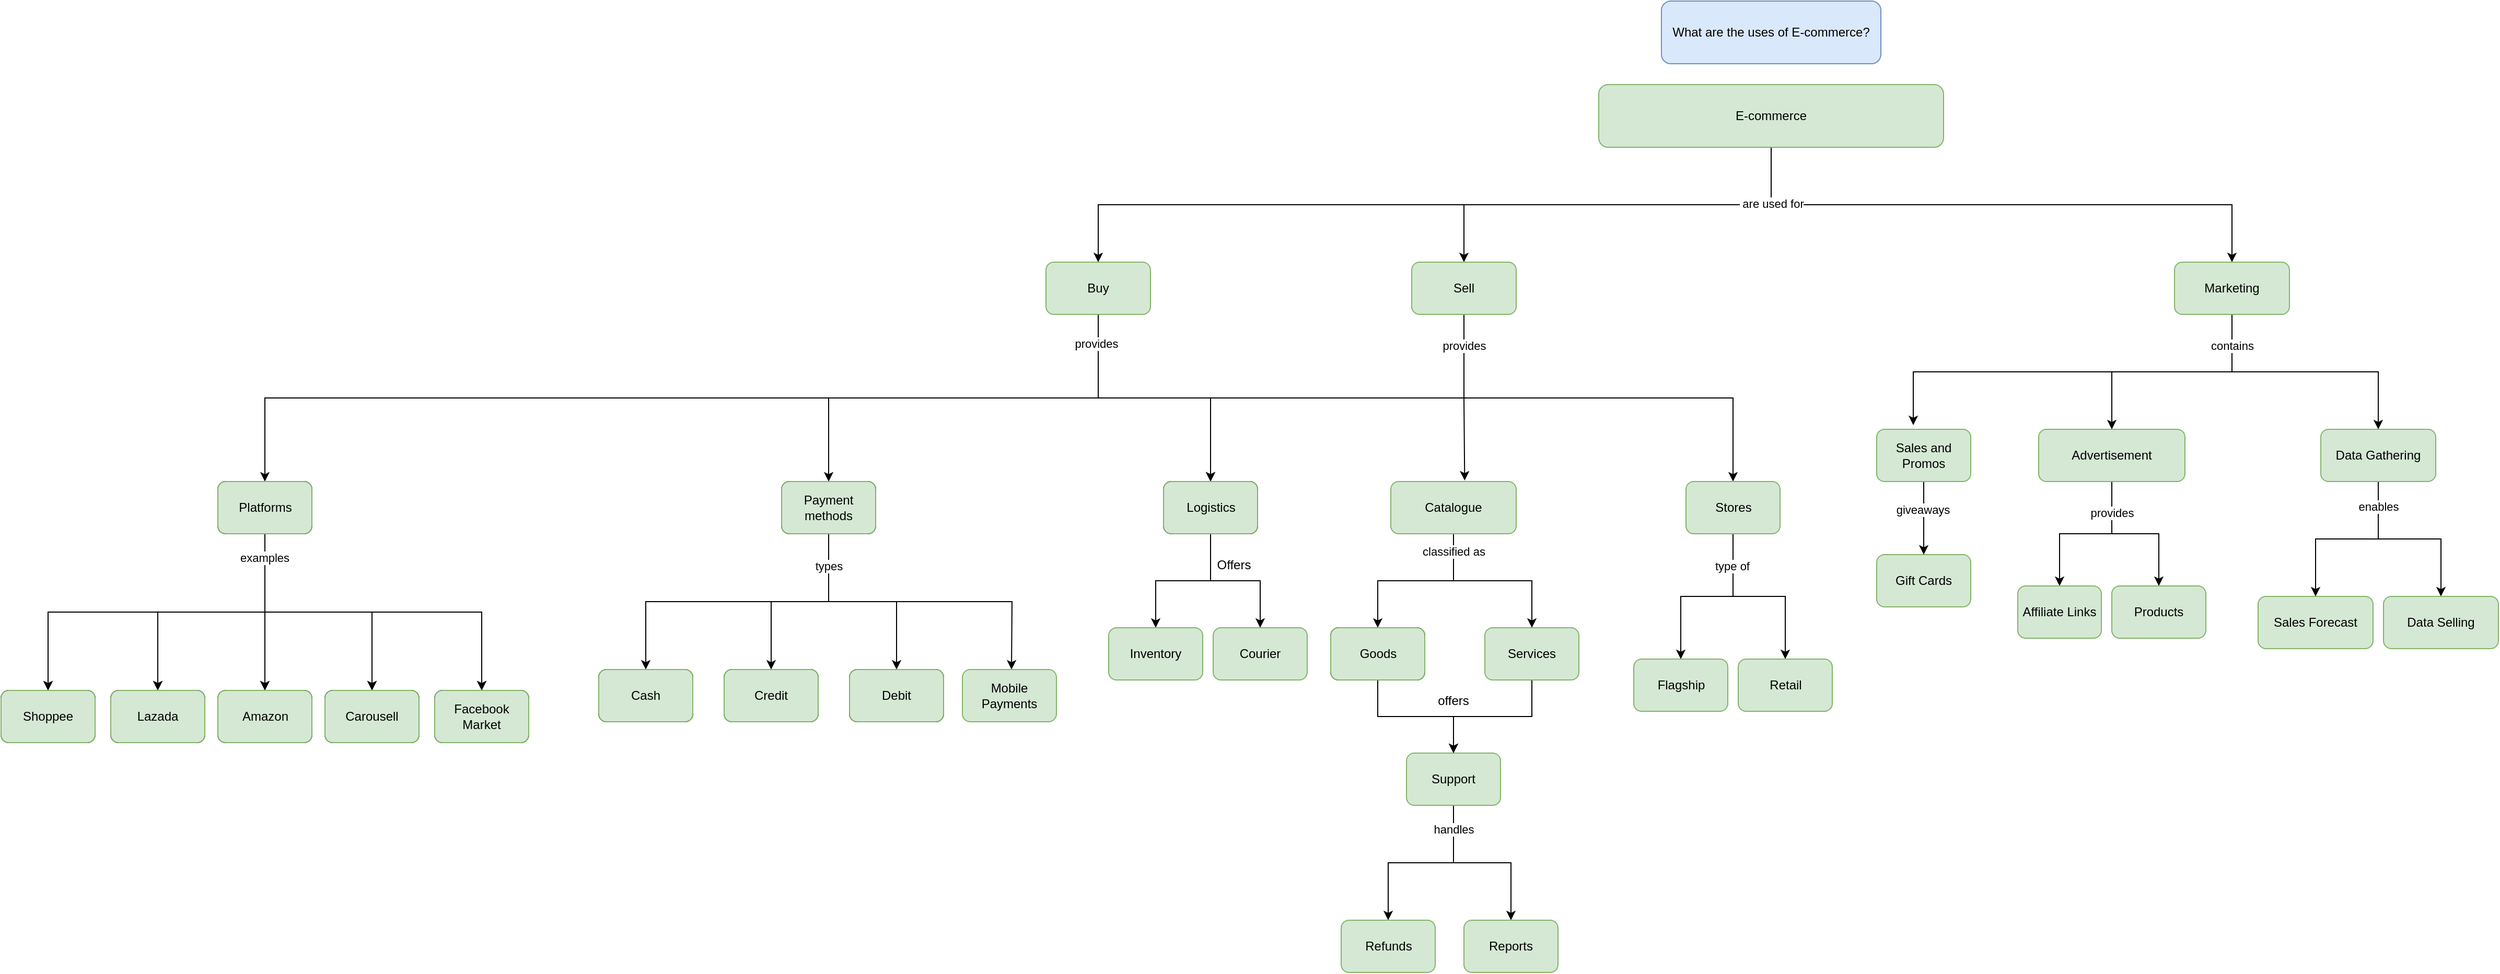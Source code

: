 <mxfile version="14.9.3" type="device"><diagram id="PPUluuGB2yNzotG8Wad5" name="Page-1"><mxGraphModel dx="2885" dy="1762" grid="1" gridSize="10" guides="1" tooltips="1" connect="1" arrows="1" fold="1" page="1" pageScale="1" pageWidth="850" pageHeight="1100" math="0" shadow="0"><root><mxCell id="0"/><mxCell id="1" parent="0"/><mxCell id="Sg4FFIwBNSSEdfYR-wkr-79" style="edgeStyle=orthogonalEdgeStyle;rounded=0;orthogonalLoop=1;jettySize=auto;html=1;exitX=0.5;exitY=1;exitDx=0;exitDy=0;entryX=0.5;entryY=0;entryDx=0;entryDy=0;" parent="1" source="gLAMrs0SFJOTRWnwkKbr-1" target="Sg4FFIwBNSSEdfYR-wkr-2" edge="1"><mxGeometry relative="1" as="geometry"/></mxCell><mxCell id="Sg4FFIwBNSSEdfYR-wkr-80" style="edgeStyle=orthogonalEdgeStyle;rounded=0;orthogonalLoop=1;jettySize=auto;html=1;exitX=0.5;exitY=1;exitDx=0;exitDy=0;entryX=0.5;entryY=0;entryDx=0;entryDy=0;" parent="1" source="gLAMrs0SFJOTRWnwkKbr-1" target="Sg4FFIwBNSSEdfYR-wkr-4" edge="1"><mxGeometry relative="1" as="geometry"/></mxCell><mxCell id="Sg4FFIwBNSSEdfYR-wkr-81" style="edgeStyle=orthogonalEdgeStyle;rounded=0;orthogonalLoop=1;jettySize=auto;html=1;exitX=0.5;exitY=1;exitDx=0;exitDy=0;entryX=0.5;entryY=0;entryDx=0;entryDy=0;" parent="1" source="gLAMrs0SFJOTRWnwkKbr-1" target="gLAMrs0SFJOTRWnwkKbr-2" edge="1"><mxGeometry relative="1" as="geometry"/></mxCell><mxCell id="Sg4FFIwBNSSEdfYR-wkr-84" value="&amp;nbsp;are used for" style="edgeLabel;html=1;align=center;verticalAlign=middle;resizable=0;points=[];" parent="Sg4FFIwBNSSEdfYR-wkr-81" vertex="1" connectable="0"><mxGeometry x="-0.857" relative="1" as="geometry"><mxPoint as="offset"/></mxGeometry></mxCell><mxCell id="gLAMrs0SFJOTRWnwkKbr-1" value="E-commerce" style="rounded=1;whiteSpace=wrap;html=1;fillColor=#d5e8d4;strokeColor=#82b366;" parent="1" vertex="1"><mxGeometry x="489" y="20" width="330" height="60" as="geometry"/></mxCell><mxCell id="Sg4FFIwBNSSEdfYR-wkr-57" style="edgeStyle=orthogonalEdgeStyle;rounded=0;orthogonalLoop=1;jettySize=auto;html=1;exitX=0.5;exitY=1;exitDx=0;exitDy=0;entryX=0.5;entryY=0;entryDx=0;entryDy=0;" parent="1" source="gLAMrs0SFJOTRWnwkKbr-2" target="Sg4FFIwBNSSEdfYR-wkr-8" edge="1"><mxGeometry relative="1" as="geometry"/></mxCell><mxCell id="Sg4FFIwBNSSEdfYR-wkr-58" style="edgeStyle=orthogonalEdgeStyle;rounded=0;orthogonalLoop=1;jettySize=auto;html=1;exitX=0.5;exitY=1;exitDx=0;exitDy=0;entryX=0.5;entryY=0;entryDx=0;entryDy=0;" parent="1" source="gLAMrs0SFJOTRWnwkKbr-2" target="Sg4FFIwBNSSEdfYR-wkr-20" edge="1"><mxGeometry relative="1" as="geometry"/></mxCell><mxCell id="Sg4FFIwBNSSEdfYR-wkr-129" value="provides" style="edgeLabel;html=1;align=center;verticalAlign=middle;resizable=0;points=[];" parent="Sg4FFIwBNSSEdfYR-wkr-58" vertex="1" connectable="0"><mxGeometry x="-0.79" y="-2" relative="1" as="geometry"><mxPoint as="offset"/></mxGeometry></mxCell><mxCell id="gLAMrs0SFJOTRWnwkKbr-2" value="Buy" style="rounded=1;whiteSpace=wrap;html=1;fillColor=#d5e8d4;strokeColor=#82b366;" parent="1" vertex="1"><mxGeometry x="-40" y="190" width="100" height="50" as="geometry"/></mxCell><mxCell id="Sg4FFIwBNSSEdfYR-wkr-54" style="edgeStyle=orthogonalEdgeStyle;rounded=0;orthogonalLoop=1;jettySize=auto;html=1;exitX=0.5;exitY=1;exitDx=0;exitDy=0;entryX=0.5;entryY=0;entryDx=0;entryDy=0;" parent="1" source="Sg4FFIwBNSSEdfYR-wkr-2" target="Sg4FFIwBNSSEdfYR-wkr-21" edge="1"><mxGeometry relative="1" as="geometry"/></mxCell><mxCell id="Sg4FFIwBNSSEdfYR-wkr-55" style="edgeStyle=orthogonalEdgeStyle;rounded=0;orthogonalLoop=1;jettySize=auto;html=1;exitX=0.5;exitY=1;exitDx=0;exitDy=0;entryX=0.589;entryY=-0.02;entryDx=0;entryDy=0;entryPerimeter=0;" parent="1" source="Sg4FFIwBNSSEdfYR-wkr-2" target="Sg4FFIwBNSSEdfYR-wkr-14" edge="1"><mxGeometry relative="1" as="geometry"/></mxCell><mxCell id="Sg4FFIwBNSSEdfYR-wkr-56" style="edgeStyle=orthogonalEdgeStyle;rounded=0;orthogonalLoop=1;jettySize=auto;html=1;exitX=0.5;exitY=1;exitDx=0;exitDy=0;entryX=0.5;entryY=0;entryDx=0;entryDy=0;" parent="1" source="Sg4FFIwBNSSEdfYR-wkr-2" target="Sg4FFIwBNSSEdfYR-wkr-20" edge="1"><mxGeometry relative="1" as="geometry"/></mxCell><mxCell id="Sg4FFIwBNSSEdfYR-wkr-71" style="edgeStyle=orthogonalEdgeStyle;rounded=0;orthogonalLoop=1;jettySize=auto;html=1;exitX=0.5;exitY=1;exitDx=0;exitDy=0;entryX=0.5;entryY=0;entryDx=0;entryDy=0;" parent="1" source="Sg4FFIwBNSSEdfYR-wkr-2" target="Sg4FFIwBNSSEdfYR-wkr-23" edge="1"><mxGeometry relative="1" as="geometry"/></mxCell><mxCell id="Sg4FFIwBNSSEdfYR-wkr-130" value="provides" style="edgeLabel;html=1;align=center;verticalAlign=middle;resizable=0;points=[];" parent="Sg4FFIwBNSSEdfYR-wkr-71" vertex="1" connectable="0"><mxGeometry x="-0.962" y="1" relative="1" as="geometry"><mxPoint x="-1" y="5" as="offset"/></mxGeometry></mxCell><mxCell id="Sg4FFIwBNSSEdfYR-wkr-2" value="Sell" style="rounded=1;whiteSpace=wrap;html=1;fillColor=#d5e8d4;strokeColor=#82b366;" parent="1" vertex="1"><mxGeometry x="310" y="190" width="100" height="50" as="geometry"/></mxCell><mxCell id="Sg4FFIwBNSSEdfYR-wkr-46" style="edgeStyle=orthogonalEdgeStyle;rounded=0;orthogonalLoop=1;jettySize=auto;html=1;exitX=0.5;exitY=1;exitDx=0;exitDy=0;entryX=0.5;entryY=0;entryDx=0;entryDy=0;entryPerimeter=0;" parent="1" source="Sg4FFIwBNSSEdfYR-wkr-3" target="Sg4FFIwBNSSEdfYR-wkr-37" edge="1"><mxGeometry relative="1" as="geometry"><Array as="points"><mxPoint x="980" y="450"/><mxPoint x="1025" y="450"/><mxPoint x="1025" y="500"/></Array></mxGeometry></mxCell><mxCell id="Sg4FFIwBNSSEdfYR-wkr-86" style="edgeStyle=orthogonalEdgeStyle;rounded=0;orthogonalLoop=1;jettySize=auto;html=1;exitX=0.5;exitY=1;exitDx=0;exitDy=0;entryX=0.5;entryY=0;entryDx=0;entryDy=0;" parent="1" source="Sg4FFIwBNSSEdfYR-wkr-3" target="Sg4FFIwBNSSEdfYR-wkr-22" edge="1"><mxGeometry relative="1" as="geometry"/></mxCell><mxCell id="Sg4FFIwBNSSEdfYR-wkr-91" value="provides&lt;br&gt;" style="edgeLabel;html=1;align=center;verticalAlign=middle;resizable=0;points=[];" parent="Sg4FFIwBNSSEdfYR-wkr-86" vertex="1" connectable="0"><mxGeometry x="-0.456" relative="1" as="geometry"><mxPoint y="-11" as="offset"/></mxGeometry></mxCell><mxCell id="Sg4FFIwBNSSEdfYR-wkr-3" value="Advertisement" style="rounded=1;whiteSpace=wrap;html=1;fillColor=#d5e8d4;strokeColor=#82b366;" parent="1" vertex="1"><mxGeometry x="910" y="350" width="140" height="50" as="geometry"/></mxCell><mxCell id="Sg4FFIwBNSSEdfYR-wkr-49" style="edgeStyle=orthogonalEdgeStyle;rounded=0;orthogonalLoop=1;jettySize=auto;html=1;exitX=0.5;exitY=1;exitDx=0;exitDy=0;entryX=0.389;entryY=-0.08;entryDx=0;entryDy=0;entryPerimeter=0;" parent="1" source="Sg4FFIwBNSSEdfYR-wkr-4" target="Sg4FFIwBNSSEdfYR-wkr-17" edge="1"><mxGeometry relative="1" as="geometry"><Array as="points"><mxPoint x="1095" y="295"/><mxPoint x="790" y="295"/></Array></mxGeometry></mxCell><mxCell id="Sg4FFIwBNSSEdfYR-wkr-87" style="edgeStyle=orthogonalEdgeStyle;rounded=0;orthogonalLoop=1;jettySize=auto;html=1;exitX=0.5;exitY=1;exitDx=0;exitDy=0;" parent="1" source="Sg4FFIwBNSSEdfYR-wkr-4" target="Sg4FFIwBNSSEdfYR-wkr-6" edge="1"><mxGeometry relative="1" as="geometry"/></mxCell><mxCell id="Sg4FFIwBNSSEdfYR-wkr-88" style="edgeStyle=orthogonalEdgeStyle;rounded=0;orthogonalLoop=1;jettySize=auto;html=1;exitX=0.5;exitY=1;exitDx=0;exitDy=0;" parent="1" source="Sg4FFIwBNSSEdfYR-wkr-4" target="Sg4FFIwBNSSEdfYR-wkr-3" edge="1"><mxGeometry relative="1" as="geometry"/></mxCell><mxCell id="Sg4FFIwBNSSEdfYR-wkr-89" value="contains" style="edgeLabel;html=1;align=center;verticalAlign=middle;resizable=0;points=[];" parent="Sg4FFIwBNSSEdfYR-wkr-88" vertex="1" connectable="0"><mxGeometry x="-0.681" y="1" relative="1" as="geometry"><mxPoint x="-1" y="-6" as="offset"/></mxGeometry></mxCell><mxCell id="Sg4FFIwBNSSEdfYR-wkr-4" value="Marketing" style="rounded=1;whiteSpace=wrap;html=1;fillColor=#d5e8d4;strokeColor=#82b366;" parent="1" vertex="1"><mxGeometry x="1040" y="190" width="110" height="50" as="geometry"/></mxCell><mxCell id="Sg4FFIwBNSSEdfYR-wkr-5" value="Sales Forecast" style="rounded=1;whiteSpace=wrap;html=1;fillColor=#d5e8d4;strokeColor=#82b366;" parent="1" vertex="1"><mxGeometry x="1120" y="510" width="110" height="50" as="geometry"/></mxCell><mxCell id="Sg4FFIwBNSSEdfYR-wkr-47" style="edgeStyle=orthogonalEdgeStyle;rounded=0;orthogonalLoop=1;jettySize=auto;html=1;exitX=0.5;exitY=1;exitDx=0;exitDy=0;entryX=0.5;entryY=0;entryDx=0;entryDy=0;" parent="1" source="Sg4FFIwBNSSEdfYR-wkr-6" target="Sg4FFIwBNSSEdfYR-wkr-5" edge="1"><mxGeometry relative="1" as="geometry"/></mxCell><mxCell id="Sg4FFIwBNSSEdfYR-wkr-48" style="edgeStyle=orthogonalEdgeStyle;rounded=0;orthogonalLoop=1;jettySize=auto;html=1;exitX=0.5;exitY=1;exitDx=0;exitDy=0;entryX=0.5;entryY=0;entryDx=0;entryDy=0;" parent="1" source="Sg4FFIwBNSSEdfYR-wkr-6" target="Sg4FFIwBNSSEdfYR-wkr-38" edge="1"><mxGeometry relative="1" as="geometry"/></mxCell><mxCell id="Sg4FFIwBNSSEdfYR-wkr-90" value="enables" style="edgeLabel;html=1;align=center;verticalAlign=middle;resizable=0;points=[];" parent="Sg4FFIwBNSSEdfYR-wkr-48" vertex="1" connectable="0"><mxGeometry x="-0.583" y="1" relative="1" as="geometry"><mxPoint x="-1" y="-12" as="offset"/></mxGeometry></mxCell><mxCell id="Sg4FFIwBNSSEdfYR-wkr-6" value="Data Gathering&lt;br&gt;" style="rounded=1;whiteSpace=wrap;html=1;fillColor=#d5e8d4;strokeColor=#82b366;" parent="1" vertex="1"><mxGeometry x="1180" y="350" width="110" height="50" as="geometry"/></mxCell><mxCell id="Sg4FFIwBNSSEdfYR-wkr-59" style="edgeStyle=orthogonalEdgeStyle;rounded=0;orthogonalLoop=1;jettySize=auto;html=1;exitX=0.5;exitY=1;exitDx=0;exitDy=0;entryX=0.5;entryY=0;entryDx=0;entryDy=0;" parent="1" source="Sg4FFIwBNSSEdfYR-wkr-8" target="Sg4FFIwBNSSEdfYR-wkr-9" edge="1"><mxGeometry relative="1" as="geometry"/></mxCell><mxCell id="Sg4FFIwBNSSEdfYR-wkr-60" style="edgeStyle=orthogonalEdgeStyle;rounded=0;orthogonalLoop=1;jettySize=auto;html=1;exitX=0.5;exitY=1;exitDx=0;exitDy=0;entryX=0.5;entryY=0;entryDx=0;entryDy=0;" parent="1" source="Sg4FFIwBNSSEdfYR-wkr-8" target="Sg4FFIwBNSSEdfYR-wkr-10" edge="1"><mxGeometry relative="1" as="geometry"/></mxCell><mxCell id="Sg4FFIwBNSSEdfYR-wkr-61" style="edgeStyle=orthogonalEdgeStyle;rounded=0;orthogonalLoop=1;jettySize=auto;html=1;exitX=0.5;exitY=1;exitDx=0;exitDy=0;entryX=0.5;entryY=0;entryDx=0;entryDy=0;" parent="1" source="Sg4FFIwBNSSEdfYR-wkr-8" target="Sg4FFIwBNSSEdfYR-wkr-11" edge="1"><mxGeometry relative="1" as="geometry"/></mxCell><mxCell id="Sg4FFIwBNSSEdfYR-wkr-62" style="edgeStyle=orthogonalEdgeStyle;rounded=0;orthogonalLoop=1;jettySize=auto;html=1;exitX=0.5;exitY=1;exitDx=0;exitDy=0;entryX=0.5;entryY=0;entryDx=0;entryDy=0;" parent="1" source="Sg4FFIwBNSSEdfYR-wkr-8" edge="1"><mxGeometry relative="1" as="geometry"><mxPoint x="-73" y="580" as="targetPoint"/></mxGeometry></mxCell><mxCell id="Sg4FFIwBNSSEdfYR-wkr-132" value="types" style="edgeLabel;html=1;align=center;verticalAlign=middle;resizable=0;points=[];" parent="Sg4FFIwBNSSEdfYR-wkr-62" vertex="1" connectable="0"><mxGeometry x="-0.866" y="-2" relative="1" as="geometry"><mxPoint x="2" y="10" as="offset"/></mxGeometry></mxCell><mxCell id="Sg4FFIwBNSSEdfYR-wkr-8" value="Payment methods" style="rounded=1;whiteSpace=wrap;html=1;" parent="1" vertex="1"><mxGeometry x="-293" y="400" width="90" height="50" as="geometry"/></mxCell><mxCell id="Sg4FFIwBNSSEdfYR-wkr-9" value="Cash" style="rounded=1;whiteSpace=wrap;html=1;" parent="1" vertex="1"><mxGeometry x="-468" y="580" width="90" height="50" as="geometry"/></mxCell><mxCell id="Sg4FFIwBNSSEdfYR-wkr-10" value="Credit" style="rounded=1;whiteSpace=wrap;html=1;" parent="1" vertex="1"><mxGeometry x="-348" y="580" width="90" height="50" as="geometry"/></mxCell><mxCell id="Sg4FFIwBNSSEdfYR-wkr-11" value="Debit&lt;br&gt;" style="rounded=1;whiteSpace=wrap;html=1;" parent="1" vertex="1"><mxGeometry x="-228" y="580" width="90" height="50" as="geometry"/></mxCell><mxCell id="Sg4FFIwBNSSEdfYR-wkr-66" style="edgeStyle=orthogonalEdgeStyle;rounded=0;orthogonalLoop=1;jettySize=auto;html=1;exitX=0.5;exitY=1;exitDx=0;exitDy=0;entryX=0.5;entryY=0;entryDx=0;entryDy=0;" parent="1" source="Sg4FFIwBNSSEdfYR-wkr-14" target="Sg4FFIwBNSSEdfYR-wkr-18" edge="1"><mxGeometry relative="1" as="geometry"/></mxCell><mxCell id="Sg4FFIwBNSSEdfYR-wkr-67" style="edgeStyle=orthogonalEdgeStyle;rounded=0;orthogonalLoop=1;jettySize=auto;html=1;exitX=0.5;exitY=1;exitDx=0;exitDy=0;entryX=0.5;entryY=0;entryDx=0;entryDy=0;" parent="1" source="Sg4FFIwBNSSEdfYR-wkr-14" target="Sg4FFIwBNSSEdfYR-wkr-19" edge="1"><mxGeometry relative="1" as="geometry"><mxPoint x="442.5" y="500" as="targetPoint"/></mxGeometry></mxCell><mxCell id="Sg4FFIwBNSSEdfYR-wkr-134" value="classified as" style="edgeLabel;html=1;align=center;verticalAlign=middle;resizable=0;points=[];" parent="Sg4FFIwBNSSEdfYR-wkr-67" vertex="1" connectable="0"><mxGeometry x="-0.644" y="1" relative="1" as="geometry"><mxPoint x="-1" y="-13" as="offset"/></mxGeometry></mxCell><mxCell id="Sg4FFIwBNSSEdfYR-wkr-14" value="Catalogue" style="rounded=1;whiteSpace=wrap;html=1;fillColor=#d5e8d4;strokeColor=#82b366;" parent="1" vertex="1"><mxGeometry x="290" y="400" width="120" height="50" as="geometry"/></mxCell><mxCell id="Sg4FFIwBNSSEdfYR-wkr-15" value="Courier" style="rounded=1;whiteSpace=wrap;html=1;fillColor=#d5e8d4;strokeColor=#82b366;" parent="1" vertex="1"><mxGeometry x="120" y="540" width="90" height="50" as="geometry"/></mxCell><mxCell id="Sg4FFIwBNSSEdfYR-wkr-16" value="Gift Cards" style="rounded=1;whiteSpace=wrap;html=1;fillColor=#d5e8d4;strokeColor=#82b366;" parent="1" vertex="1"><mxGeometry x="755" y="470" width="90" height="50" as="geometry"/></mxCell><mxCell id="Sg4FFIwBNSSEdfYR-wkr-50" style="edgeStyle=orthogonalEdgeStyle;rounded=0;orthogonalLoop=1;jettySize=auto;html=1;exitX=0.5;exitY=1;exitDx=0;exitDy=0;entryX=0.5;entryY=0;entryDx=0;entryDy=0;" parent="1" source="Sg4FFIwBNSSEdfYR-wkr-17" target="Sg4FFIwBNSSEdfYR-wkr-16" edge="1"><mxGeometry relative="1" as="geometry"/></mxCell><mxCell id="Sg4FFIwBNSSEdfYR-wkr-92" value="giveaways" style="edgeLabel;html=1;align=center;verticalAlign=middle;resizable=0;points=[];" parent="Sg4FFIwBNSSEdfYR-wkr-50" vertex="1" connectable="0"><mxGeometry x="-0.238" y="-1" relative="1" as="geometry"><mxPoint as="offset"/></mxGeometry></mxCell><mxCell id="Sg4FFIwBNSSEdfYR-wkr-17" value="Sales and Promos" style="rounded=1;whiteSpace=wrap;html=1;fillColor=#d5e8d4;strokeColor=#82b366;" parent="1" vertex="1"><mxGeometry x="755" y="350" width="90" height="50" as="geometry"/></mxCell><mxCell id="Sg4FFIwBNSSEdfYR-wkr-18" value="Goods&lt;br&gt;" style="rounded=1;whiteSpace=wrap;html=1;" parent="1" vertex="1"><mxGeometry x="232.5" y="540" width="90" height="50" as="geometry"/></mxCell><mxCell id="Sg4FFIwBNSSEdfYR-wkr-68" style="edgeStyle=orthogonalEdgeStyle;rounded=0;orthogonalLoop=1;jettySize=auto;html=1;exitX=0.5;exitY=1;exitDx=0;exitDy=0;entryX=0.5;entryY=0;entryDx=0;entryDy=0;" parent="1" source="Sg4FFIwBNSSEdfYR-wkr-19" target="Sg4FFIwBNSSEdfYR-wkr-26" edge="1"><mxGeometry relative="1" as="geometry"/></mxCell><mxCell id="Sg4FFIwBNSSEdfYR-wkr-19" value="Services" style="rounded=1;whiteSpace=wrap;html=1;fillColor=#d5e8d4;strokeColor=#82b366;" parent="1" vertex="1"><mxGeometry x="380" y="540" width="90" height="50" as="geometry"/></mxCell><mxCell id="Sg4FFIwBNSSEdfYR-wkr-63" style="edgeStyle=orthogonalEdgeStyle;rounded=0;orthogonalLoop=1;jettySize=auto;html=1;exitX=0.5;exitY=1;exitDx=0;exitDy=0;entryX=0.5;entryY=0;entryDx=0;entryDy=0;" parent="1" source="Sg4FFIwBNSSEdfYR-wkr-20" target="Sg4FFIwBNSSEdfYR-wkr-39" edge="1"><mxGeometry relative="1" as="geometry"/></mxCell><mxCell id="Sg4FFIwBNSSEdfYR-wkr-20" value="Logistics" style="rounded=1;whiteSpace=wrap;html=1;" parent="1" vertex="1"><mxGeometry x="72.5" y="400" width="90" height="50" as="geometry"/></mxCell><mxCell id="Sg4FFIwBNSSEdfYR-wkr-77" style="edgeStyle=orthogonalEdgeStyle;rounded=0;orthogonalLoop=1;jettySize=auto;html=1;exitX=0.5;exitY=1;exitDx=0;exitDy=0;entryX=0.5;entryY=0;entryDx=0;entryDy=0;" parent="1" source="Sg4FFIwBNSSEdfYR-wkr-21" target="Sg4FFIwBNSSEdfYR-wkr-40" edge="1"><mxGeometry relative="1" as="geometry"/></mxCell><mxCell id="Sg4FFIwBNSSEdfYR-wkr-78" style="edgeStyle=orthogonalEdgeStyle;rounded=0;orthogonalLoop=1;jettySize=auto;html=1;exitX=0.5;exitY=1;exitDx=0;exitDy=0;entryX=0.5;entryY=0;entryDx=0;entryDy=0;" parent="1" source="Sg4FFIwBNSSEdfYR-wkr-21" target="Sg4FFIwBNSSEdfYR-wkr-41" edge="1"><mxGeometry relative="1" as="geometry"/></mxCell><mxCell id="Sg4FFIwBNSSEdfYR-wkr-139" value="type of&amp;nbsp;" style="edgeLabel;html=1;align=center;verticalAlign=middle;resizable=0;points=[];" parent="Sg4FFIwBNSSEdfYR-wkr-78" vertex="1" connectable="0"><mxGeometry x="-0.801" y="-1" relative="1" as="geometry"><mxPoint x="1" y="14" as="offset"/></mxGeometry></mxCell><mxCell id="Sg4FFIwBNSSEdfYR-wkr-21" value="Stores" style="rounded=1;whiteSpace=wrap;html=1;fillColor=#d5e8d4;strokeColor=#82b366;" parent="1" vertex="1"><mxGeometry x="572.5" y="400" width="90" height="50" as="geometry"/></mxCell><mxCell id="Sg4FFIwBNSSEdfYR-wkr-22" value="Affiliate Links" style="rounded=1;whiteSpace=wrap;html=1;fillColor=#d5e8d4;strokeColor=#82b366;" parent="1" vertex="1"><mxGeometry x="890" y="500" width="80" height="50" as="geometry"/></mxCell><mxCell id="Sg4FFIwBNSSEdfYR-wkr-72" style="edgeStyle=orthogonalEdgeStyle;rounded=0;orthogonalLoop=1;jettySize=auto;html=1;exitX=0.5;exitY=1;exitDx=0;exitDy=0;entryX=0.5;entryY=0;entryDx=0;entryDy=0;" parent="1" source="Sg4FFIwBNSSEdfYR-wkr-23" target="Sg4FFIwBNSSEdfYR-wkr-30" edge="1"><mxGeometry relative="1" as="geometry"/></mxCell><mxCell id="Sg4FFIwBNSSEdfYR-wkr-73" style="edgeStyle=orthogonalEdgeStyle;rounded=0;orthogonalLoop=1;jettySize=auto;html=1;exitX=0.5;exitY=1;exitDx=0;exitDy=0;entryX=0.5;entryY=0;entryDx=0;entryDy=0;" parent="1" source="Sg4FFIwBNSSEdfYR-wkr-23" target="Sg4FFIwBNSSEdfYR-wkr-29" edge="1"><mxGeometry relative="1" as="geometry"/></mxCell><mxCell id="Sg4FFIwBNSSEdfYR-wkr-74" style="edgeStyle=orthogonalEdgeStyle;rounded=0;orthogonalLoop=1;jettySize=auto;html=1;exitX=0.5;exitY=1;exitDx=0;exitDy=0;entryX=0.5;entryY=0;entryDx=0;entryDy=0;" parent="1" source="Sg4FFIwBNSSEdfYR-wkr-23" target="Sg4FFIwBNSSEdfYR-wkr-31" edge="1"><mxGeometry relative="1" as="geometry"/></mxCell><mxCell id="Sg4FFIwBNSSEdfYR-wkr-75" style="edgeStyle=orthogonalEdgeStyle;rounded=0;orthogonalLoop=1;jettySize=auto;html=1;exitX=0.5;exitY=1;exitDx=0;exitDy=0;entryX=0.5;entryY=0;entryDx=0;entryDy=0;" parent="1" source="Sg4FFIwBNSSEdfYR-wkr-23" target="Sg4FFIwBNSSEdfYR-wkr-32" edge="1"><mxGeometry relative="1" as="geometry"/></mxCell><mxCell id="Sg4FFIwBNSSEdfYR-wkr-76" style="edgeStyle=orthogonalEdgeStyle;rounded=0;orthogonalLoop=1;jettySize=auto;html=1;exitX=0.5;exitY=1;exitDx=0;exitDy=0;entryX=0.5;entryY=0;entryDx=0;entryDy=0;" parent="1" source="Sg4FFIwBNSSEdfYR-wkr-23" target="Sg4FFIwBNSSEdfYR-wkr-33" edge="1"><mxGeometry relative="1" as="geometry"/></mxCell><mxCell id="Sg4FFIwBNSSEdfYR-wkr-23" value="Platforms" style="rounded=1;whiteSpace=wrap;html=1;" parent="1" vertex="1"><mxGeometry x="-832.5" y="400" width="90" height="50" as="geometry"/></mxCell><mxCell id="Sg4FFIwBNSSEdfYR-wkr-69" style="edgeStyle=orthogonalEdgeStyle;rounded=0;orthogonalLoop=1;jettySize=auto;html=1;exitX=0.5;exitY=1;exitDx=0;exitDy=0;entryX=0.5;entryY=0;entryDx=0;entryDy=0;" parent="1" source="Sg4FFIwBNSSEdfYR-wkr-26" target="Sg4FFIwBNSSEdfYR-wkr-27" edge="1"><mxGeometry relative="1" as="geometry"/></mxCell><mxCell id="Sg4FFIwBNSSEdfYR-wkr-70" style="edgeStyle=orthogonalEdgeStyle;rounded=0;orthogonalLoop=1;jettySize=auto;html=1;exitX=0.5;exitY=1;exitDx=0;exitDy=0;entryX=0.5;entryY=0;entryDx=0;entryDy=0;" parent="1" source="Sg4FFIwBNSSEdfYR-wkr-26" target="Sg4FFIwBNSSEdfYR-wkr-28" edge="1"><mxGeometry relative="1" as="geometry"/></mxCell><mxCell id="Sg4FFIwBNSSEdfYR-wkr-138" value="handles" style="edgeLabel;html=1;align=center;verticalAlign=middle;resizable=0;points=[];" parent="Sg4FFIwBNSSEdfYR-wkr-70" vertex="1" connectable="0"><mxGeometry x="-0.847" relative="1" as="geometry"><mxPoint y="10" as="offset"/></mxGeometry></mxCell><mxCell id="Sg4FFIwBNSSEdfYR-wkr-26" value="Support" style="rounded=1;whiteSpace=wrap;html=1;fillColor=#d5e8d4;strokeColor=#82b366;" parent="1" vertex="1"><mxGeometry x="305" y="660" width="90" height="50" as="geometry"/></mxCell><mxCell id="Sg4FFIwBNSSEdfYR-wkr-27" value="Refunds&lt;br&gt;" style="rounded=1;whiteSpace=wrap;html=1;fillColor=#d5e8d4;strokeColor=#82b366;" parent="1" vertex="1"><mxGeometry x="242.5" y="820" width="90" height="50" as="geometry"/></mxCell><mxCell id="Sg4FFIwBNSSEdfYR-wkr-28" value="Reports" style="rounded=1;whiteSpace=wrap;html=1;fillColor=#d5e8d4;strokeColor=#82b366;" parent="1" vertex="1"><mxGeometry x="360" y="820" width="90" height="50" as="geometry"/></mxCell><mxCell id="Sg4FFIwBNSSEdfYR-wkr-29" value="Amazon&lt;br&gt;" style="rounded=1;whiteSpace=wrap;html=1;" parent="1" vertex="1"><mxGeometry x="-832.5" y="600" width="90" height="50" as="geometry"/></mxCell><mxCell id="Sg4FFIwBNSSEdfYR-wkr-30" value="Shoppee" style="rounded=1;whiteSpace=wrap;html=1;" parent="1" vertex="1"><mxGeometry x="-1040" y="600" width="90" height="50" as="geometry"/></mxCell><mxCell id="Sg4FFIwBNSSEdfYR-wkr-31" value="Lazada" style="rounded=1;whiteSpace=wrap;html=1;" parent="1" vertex="1"><mxGeometry x="-935" y="600" width="90" height="50" as="geometry"/></mxCell><mxCell id="Sg4FFIwBNSSEdfYR-wkr-32" value="Carousell" style="rounded=1;whiteSpace=wrap;html=1;" parent="1" vertex="1"><mxGeometry x="-730" y="600" width="90" height="50" as="geometry"/></mxCell><mxCell id="Sg4FFIwBNSSEdfYR-wkr-33" value="Facebook Market" style="rounded=1;whiteSpace=wrap;html=1;" parent="1" vertex="1"><mxGeometry x="-625" y="600" width="90" height="50" as="geometry"/></mxCell><mxCell id="Sg4FFIwBNSSEdfYR-wkr-37" value="Products" style="rounded=1;whiteSpace=wrap;html=1;fillColor=#d5e8d4;strokeColor=#82b366;" parent="1" vertex="1"><mxGeometry x="980" y="500" width="90" height="50" as="geometry"/></mxCell><mxCell id="Sg4FFIwBNSSEdfYR-wkr-38" value="Data Selling" style="rounded=1;whiteSpace=wrap;html=1;fillColor=#d5e8d4;strokeColor=#82b366;" parent="1" vertex="1"><mxGeometry x="1240" y="510" width="110" height="50" as="geometry"/></mxCell><mxCell id="Sg4FFIwBNSSEdfYR-wkr-39" value="Inventory" style="rounded=1;whiteSpace=wrap;html=1;fillColor=#d5e8d4;strokeColor=#82b366;" parent="1" vertex="1"><mxGeometry x="20" y="540" width="90" height="50" as="geometry"/></mxCell><mxCell id="Sg4FFIwBNSSEdfYR-wkr-40" value="Flagship" style="rounded=1;whiteSpace=wrap;html=1;fillColor=#d5e8d4;strokeColor=#82b366;" parent="1" vertex="1"><mxGeometry x="522.5" y="570" width="90" height="50" as="geometry"/></mxCell><mxCell id="Sg4FFIwBNSSEdfYR-wkr-41" value="Retail" style="rounded=1;whiteSpace=wrap;html=1;fillColor=#d5e8d4;strokeColor=#82b366;" parent="1" vertex="1"><mxGeometry x="622.5" y="570" width="90" height="50" as="geometry"/></mxCell><mxCell id="Sg4FFIwBNSSEdfYR-wkr-104" style="edgeStyle=orthogonalEdgeStyle;rounded=0;orthogonalLoop=1;jettySize=auto;html=1;exitX=0.5;exitY=1;exitDx=0;exitDy=0;entryX=0.5;entryY=0;entryDx=0;entryDy=0;" parent="1" source="Sg4FFIwBNSSEdfYR-wkr-109" target="Sg4FFIwBNSSEdfYR-wkr-111" edge="1"><mxGeometry relative="1" as="geometry"/></mxCell><mxCell id="Sg4FFIwBNSSEdfYR-wkr-105" style="edgeStyle=orthogonalEdgeStyle;rounded=0;orthogonalLoop=1;jettySize=auto;html=1;exitX=0.5;exitY=1;exitDx=0;exitDy=0;entryX=0.5;entryY=0;entryDx=0;entryDy=0;" parent="1" source="Sg4FFIwBNSSEdfYR-wkr-109" target="Sg4FFIwBNSSEdfYR-wkr-110" edge="1"><mxGeometry relative="1" as="geometry"/></mxCell><mxCell id="Sg4FFIwBNSSEdfYR-wkr-106" style="edgeStyle=orthogonalEdgeStyle;rounded=0;orthogonalLoop=1;jettySize=auto;html=1;exitX=0.5;exitY=1;exitDx=0;exitDy=0;entryX=0.5;entryY=0;entryDx=0;entryDy=0;" parent="1" source="Sg4FFIwBNSSEdfYR-wkr-109" target="Sg4FFIwBNSSEdfYR-wkr-112" edge="1"><mxGeometry relative="1" as="geometry"/></mxCell><mxCell id="Sg4FFIwBNSSEdfYR-wkr-107" style="edgeStyle=orthogonalEdgeStyle;rounded=0;orthogonalLoop=1;jettySize=auto;html=1;exitX=0.5;exitY=1;exitDx=0;exitDy=0;entryX=0.5;entryY=0;entryDx=0;entryDy=0;" parent="1" source="Sg4FFIwBNSSEdfYR-wkr-109" target="Sg4FFIwBNSSEdfYR-wkr-113" edge="1"><mxGeometry relative="1" as="geometry"/></mxCell><mxCell id="Sg4FFIwBNSSEdfYR-wkr-108" style="edgeStyle=orthogonalEdgeStyle;rounded=0;orthogonalLoop=1;jettySize=auto;html=1;exitX=0.5;exitY=1;exitDx=0;exitDy=0;entryX=0.5;entryY=0;entryDx=0;entryDy=0;" parent="1" source="Sg4FFIwBNSSEdfYR-wkr-109" target="Sg4FFIwBNSSEdfYR-wkr-114" edge="1"><mxGeometry relative="1" as="geometry"/></mxCell><mxCell id="Sg4FFIwBNSSEdfYR-wkr-131" value="examples" style="edgeLabel;html=1;align=center;verticalAlign=middle;resizable=0;points=[];" parent="Sg4FFIwBNSSEdfYR-wkr-108" vertex="1" connectable="0"><mxGeometry x="-0.872" y="-1" relative="1" as="geometry"><mxPoint as="offset"/></mxGeometry></mxCell><mxCell id="Sg4FFIwBNSSEdfYR-wkr-109" value="Platforms" style="rounded=1;whiteSpace=wrap;html=1;fillColor=#d5e8d4;strokeColor=#82b366;" parent="1" vertex="1"><mxGeometry x="-832.5" y="400" width="90" height="50" as="geometry"/></mxCell><mxCell id="Sg4FFIwBNSSEdfYR-wkr-110" value="Amazon&lt;br&gt;" style="rounded=1;whiteSpace=wrap;html=1;fillColor=#d5e8d4;strokeColor=#82b366;" parent="1" vertex="1"><mxGeometry x="-832.5" y="600" width="90" height="50" as="geometry"/></mxCell><mxCell id="Sg4FFIwBNSSEdfYR-wkr-111" value="Shoppee" style="rounded=1;whiteSpace=wrap;html=1;fillColor=#d5e8d4;strokeColor=#82b366;" parent="1" vertex="1"><mxGeometry x="-1040" y="600" width="90" height="50" as="geometry"/></mxCell><mxCell id="Sg4FFIwBNSSEdfYR-wkr-112" value="Lazada" style="rounded=1;whiteSpace=wrap;html=1;fillColor=#d5e8d4;strokeColor=#82b366;" parent="1" vertex="1"><mxGeometry x="-935" y="600" width="90" height="50" as="geometry"/></mxCell><mxCell id="Sg4FFIwBNSSEdfYR-wkr-113" value="Carousell" style="rounded=1;whiteSpace=wrap;html=1;fillColor=#d5e8d4;strokeColor=#82b366;" parent="1" vertex="1"><mxGeometry x="-730" y="600" width="90" height="50" as="geometry"/></mxCell><mxCell id="Sg4FFIwBNSSEdfYR-wkr-114" value="Facebook Market" style="rounded=1;whiteSpace=wrap;html=1;fillColor=#d5e8d4;strokeColor=#82b366;" parent="1" vertex="1"><mxGeometry x="-625" y="600" width="90" height="50" as="geometry"/></mxCell><mxCell id="Sg4FFIwBNSSEdfYR-wkr-115" value="Cash" style="rounded=1;whiteSpace=wrap;html=1;fillColor=#d5e8d4;strokeColor=#82b366;" parent="1" vertex="1"><mxGeometry x="-468" y="580" width="90" height="50" as="geometry"/></mxCell><mxCell id="Sg4FFIwBNSSEdfYR-wkr-116" value="Credit" style="rounded=1;whiteSpace=wrap;html=1;fillColor=#d5e8d4;strokeColor=#82b366;" parent="1" vertex="1"><mxGeometry x="-348" y="580" width="90" height="50" as="geometry"/></mxCell><mxCell id="Sg4FFIwBNSSEdfYR-wkr-117" value="Payment methods" style="rounded=1;whiteSpace=wrap;html=1;fillColor=#d5e8d4;strokeColor=#82b366;" parent="1" vertex="1"><mxGeometry x="-293" y="400" width="90" height="50" as="geometry"/></mxCell><mxCell id="Sg4FFIwBNSSEdfYR-wkr-118" value="Debit&lt;br&gt;" style="rounded=1;whiteSpace=wrap;html=1;fillColor=#d5e8d4;strokeColor=#82b366;" parent="1" vertex="1"><mxGeometry x="-228" y="580" width="90" height="50" as="geometry"/></mxCell><mxCell id="Sg4FFIwBNSSEdfYR-wkr-119" value="Mobile Payments&lt;br&gt;" style="rounded=1;whiteSpace=wrap;html=1;fillColor=#d5e8d4;strokeColor=#82b366;" parent="1" vertex="1"><mxGeometry x="-120" y="580" width="90" height="50" as="geometry"/></mxCell><mxCell id="Sg4FFIwBNSSEdfYR-wkr-140" style="edgeStyle=orthogonalEdgeStyle;rounded=0;orthogonalLoop=1;jettySize=auto;html=1;exitX=0.5;exitY=1;exitDx=0;exitDy=0;entryX=0.5;entryY=0;entryDx=0;entryDy=0;" parent="1" source="Sg4FFIwBNSSEdfYR-wkr-120" target="Sg4FFIwBNSSEdfYR-wkr-15" edge="1"><mxGeometry relative="1" as="geometry"/></mxCell><mxCell id="Sg4FFIwBNSSEdfYR-wkr-120" value="Logistics" style="rounded=1;whiteSpace=wrap;html=1;fillColor=#d5e8d4;strokeColor=#82b366;" parent="1" vertex="1"><mxGeometry x="72.5" y="400" width="90" height="50" as="geometry"/></mxCell><mxCell id="Sg4FFIwBNSSEdfYR-wkr-137" style="edgeStyle=orthogonalEdgeStyle;rounded=0;orthogonalLoop=1;jettySize=auto;html=1;exitX=0.5;exitY=1;exitDx=0;exitDy=0;entryX=0.5;entryY=0;entryDx=0;entryDy=0;" parent="1" source="Sg4FFIwBNSSEdfYR-wkr-123" target="Sg4FFIwBNSSEdfYR-wkr-26" edge="1"><mxGeometry relative="1" as="geometry"/></mxCell><mxCell id="Sg4FFIwBNSSEdfYR-wkr-123" value="Goods&lt;br&gt;" style="rounded=1;whiteSpace=wrap;html=1;fillColor=#d5e8d4;strokeColor=#82b366;" parent="1" vertex="1"><mxGeometry x="232.5" y="540" width="90" height="50" as="geometry"/></mxCell><mxCell id="Sg4FFIwBNSSEdfYR-wkr-125" value="&lt;span&gt;What are the uses of E-commerce?&lt;/span&gt;" style="rounded=1;whiteSpace=wrap;html=1;fillColor=#dae8fc;strokeColor=#6c8ebf;" parent="1" vertex="1"><mxGeometry x="549" y="-60" width="210" height="60" as="geometry"/></mxCell><mxCell id="Sg4FFIwBNSSEdfYR-wkr-133" value="Offers" style="text;html=1;strokeColor=none;fillColor=none;align=center;verticalAlign=middle;whiteSpace=wrap;rounded=0;" parent="1" vertex="1"><mxGeometry x="120" y="470" width="40" height="20" as="geometry"/></mxCell><mxCell id="Sg4FFIwBNSSEdfYR-wkr-135" value="offers" style="text;html=1;strokeColor=none;fillColor=none;align=center;verticalAlign=middle;whiteSpace=wrap;rounded=0;" parent="1" vertex="1"><mxGeometry x="330" y="600" width="40" height="20" as="geometry"/></mxCell></root></mxGraphModel></diagram></mxfile>